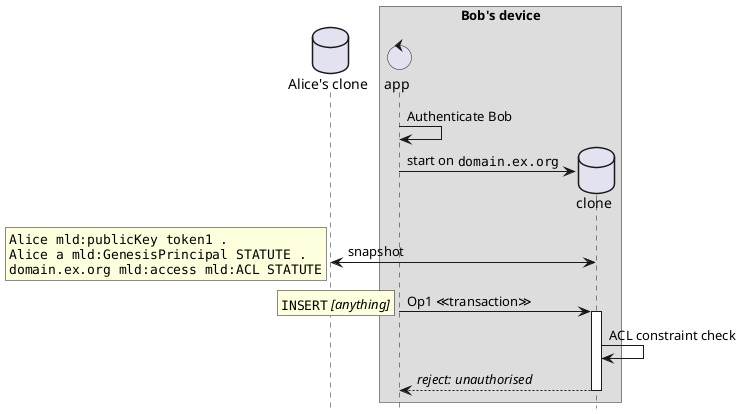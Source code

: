 @startuml
'https://plantuml.com/sequence-diagram

hide footbox

database "Alice's clone" as genesis
box Bob's device
control "app" as proc2
database "clone" as clone2
end box

proc2 -> proc2: Authenticate Bob
proc2 -> clone2 **: start on ""domain.ex.org""

clone2 <-> genesis: snapshot
rnote left
<code>
Alice mld:publicKey token1 .
Alice a mld:GenesisPrincipal STATUTE .
domain.ex.org mld:access mld:ACL STATUTE
end note

proc2 -> clone2 ++: Op1 ≪transaction≫
rnote left: ""INSERT"" //[anything]//

clone2 -> clone2: ACL constraint check

clone2 --> proc2 --: //reject: unauthorised//

@enduml